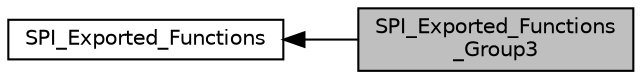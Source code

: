 digraph "SPI_Exported_Functions_Group3"
{
  edge [fontname="Helvetica",fontsize="10",labelfontname="Helvetica",labelfontsize="10"];
  node [fontname="Helvetica",fontsize="10",shape=box];
  rankdir=LR;
  Node2 [label="SPI_Exported_Functions",height=0.2,width=0.4,color="black", fillcolor="white", style="filled",URL="$group___s_p_i___exported___functions.html",tooltip=" "];
  Node1 [label="SPI_Exported_Functions\l_Group3",height=0.2,width=0.4,color="black", fillcolor="grey75", style="filled", fontcolor="black",tooltip=" "];
  Node2->Node1 [shape=plaintext, dir="back", style="solid"];
}
